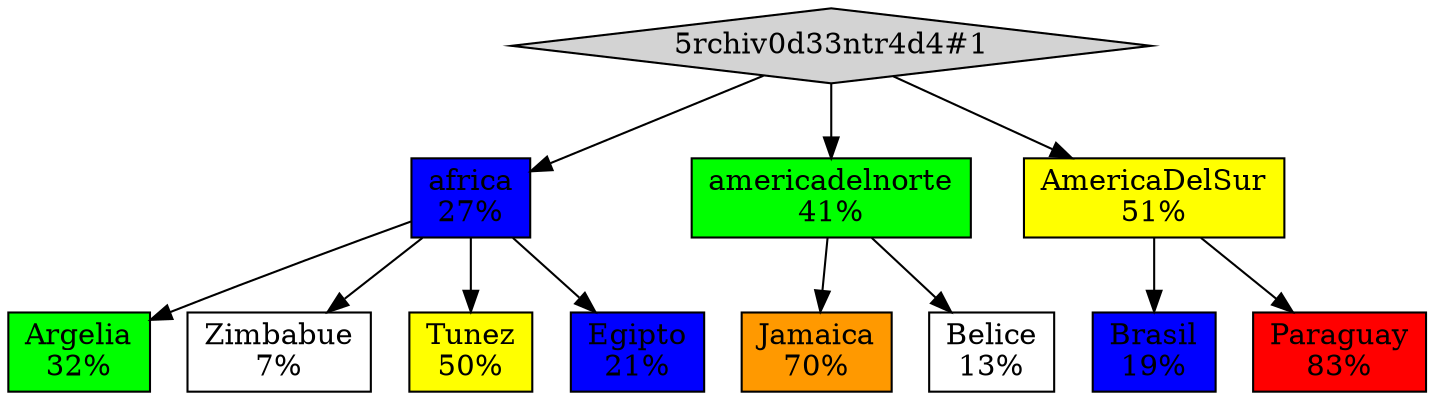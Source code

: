 digraph Grafo {
node [shape=box, style=filled];
n0 [label= "5rchiv0d33ntr4d4#1", shape=diamond];
n1 [label="africa\n27%", fillcolor="#0000FF"];
n2 [label="americadelnorte\n41%", fillcolor="#00FF00"];
n3 [label="AmericaDelSur\n51%", fillcolor="#FFFF00"];
n4 [label="Argelia\n32%", fillcolor="#00FF00"];
n5 [label="Zimbabue\n7%", fillcolor="#FFFFFF"];
n6 [label="Tunez\n50%", fillcolor="#FFFF00"];
n7 [label="Egipto\n21%", fillcolor="#0000FF"];
n8 [label="Jamaica\n70%", fillcolor="#FF9900"];
n9 [label="Belice\n13%", fillcolor="#FFFFFF"];
n10 [label="Brasil\n19%", fillcolor="#0000FF"];
n11 [label="Paraguay\n83%", fillcolor="#FF0000"];
n0 -> n1;
n0 -> n2;
n0 -> n3;
n1 -> n4;
n1 -> n5;
n1 -> n6;
n1 -> n7;
n2 -> n8;
n2 -> n9;
n3 -> n10;
n3 -> n11;
}
